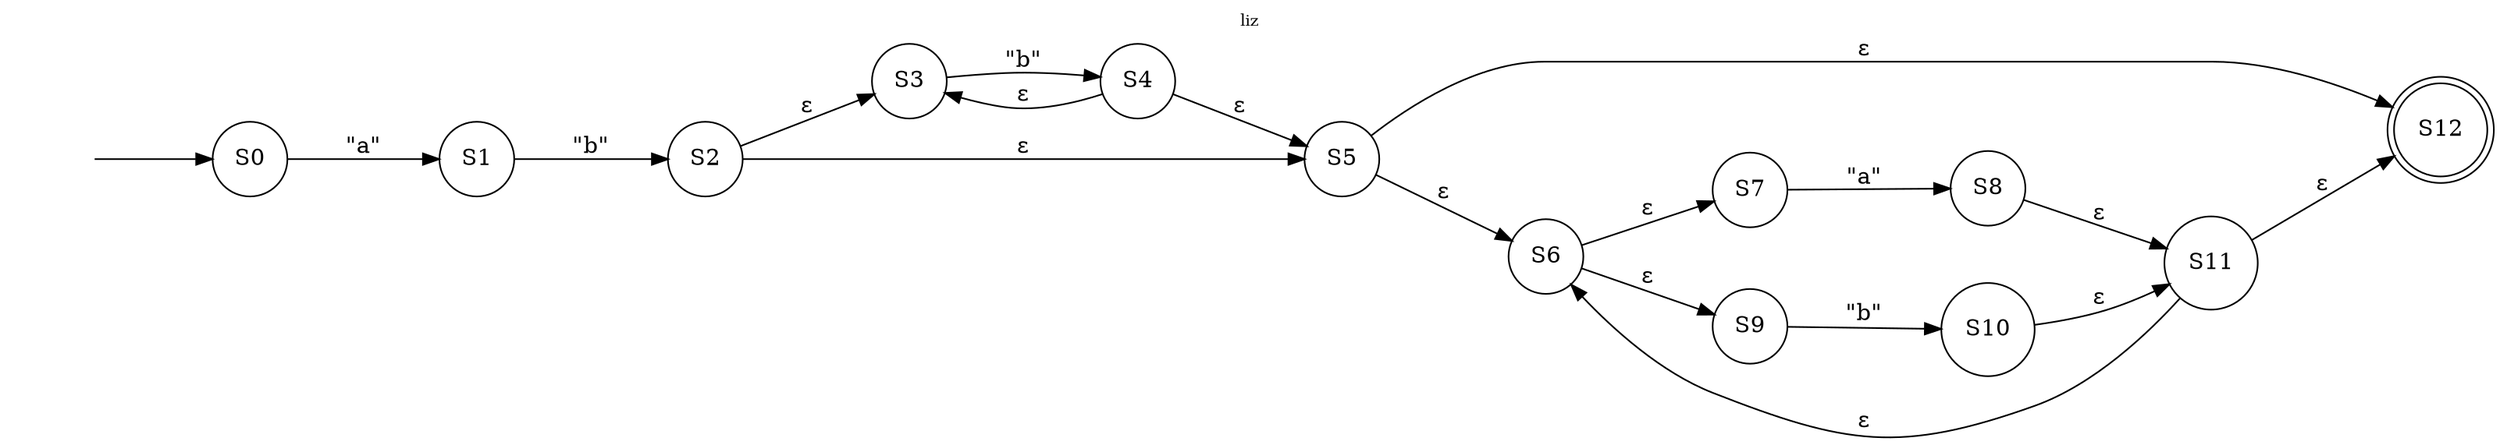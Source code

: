 digraph G{
labelloc="t";
    label="liz"; graph [nodesep=0.5, ranksep=1, fontsize=10, rankdir=LR];begin[shape=none label=""];
node [shape=doublecircle]; S12;
node[shape=circle]begin->S0; 
node[shape=circle]S0->S1[label="\"a\""];
S1->S2[label="\"b\""];
S2->S3[label="ε"];
S3->S4[label="\"b\""];
S4->S3[label="ε"];
S4->S5[label="ε"];
S2->S5[label="ε"];
S5->S6[label="ε"];
S6->S7[label="ε"];
S7->S8[label="\"a\""];
S6->S9[label="ε"];
S9->S10[label="\"b\""];
S8->S11[label="ε"];
S10->S11[label="ε"];
S11->S6[label="ε"];
S11->S12[label="ε"];
S5->S12[label="ε"];
}
